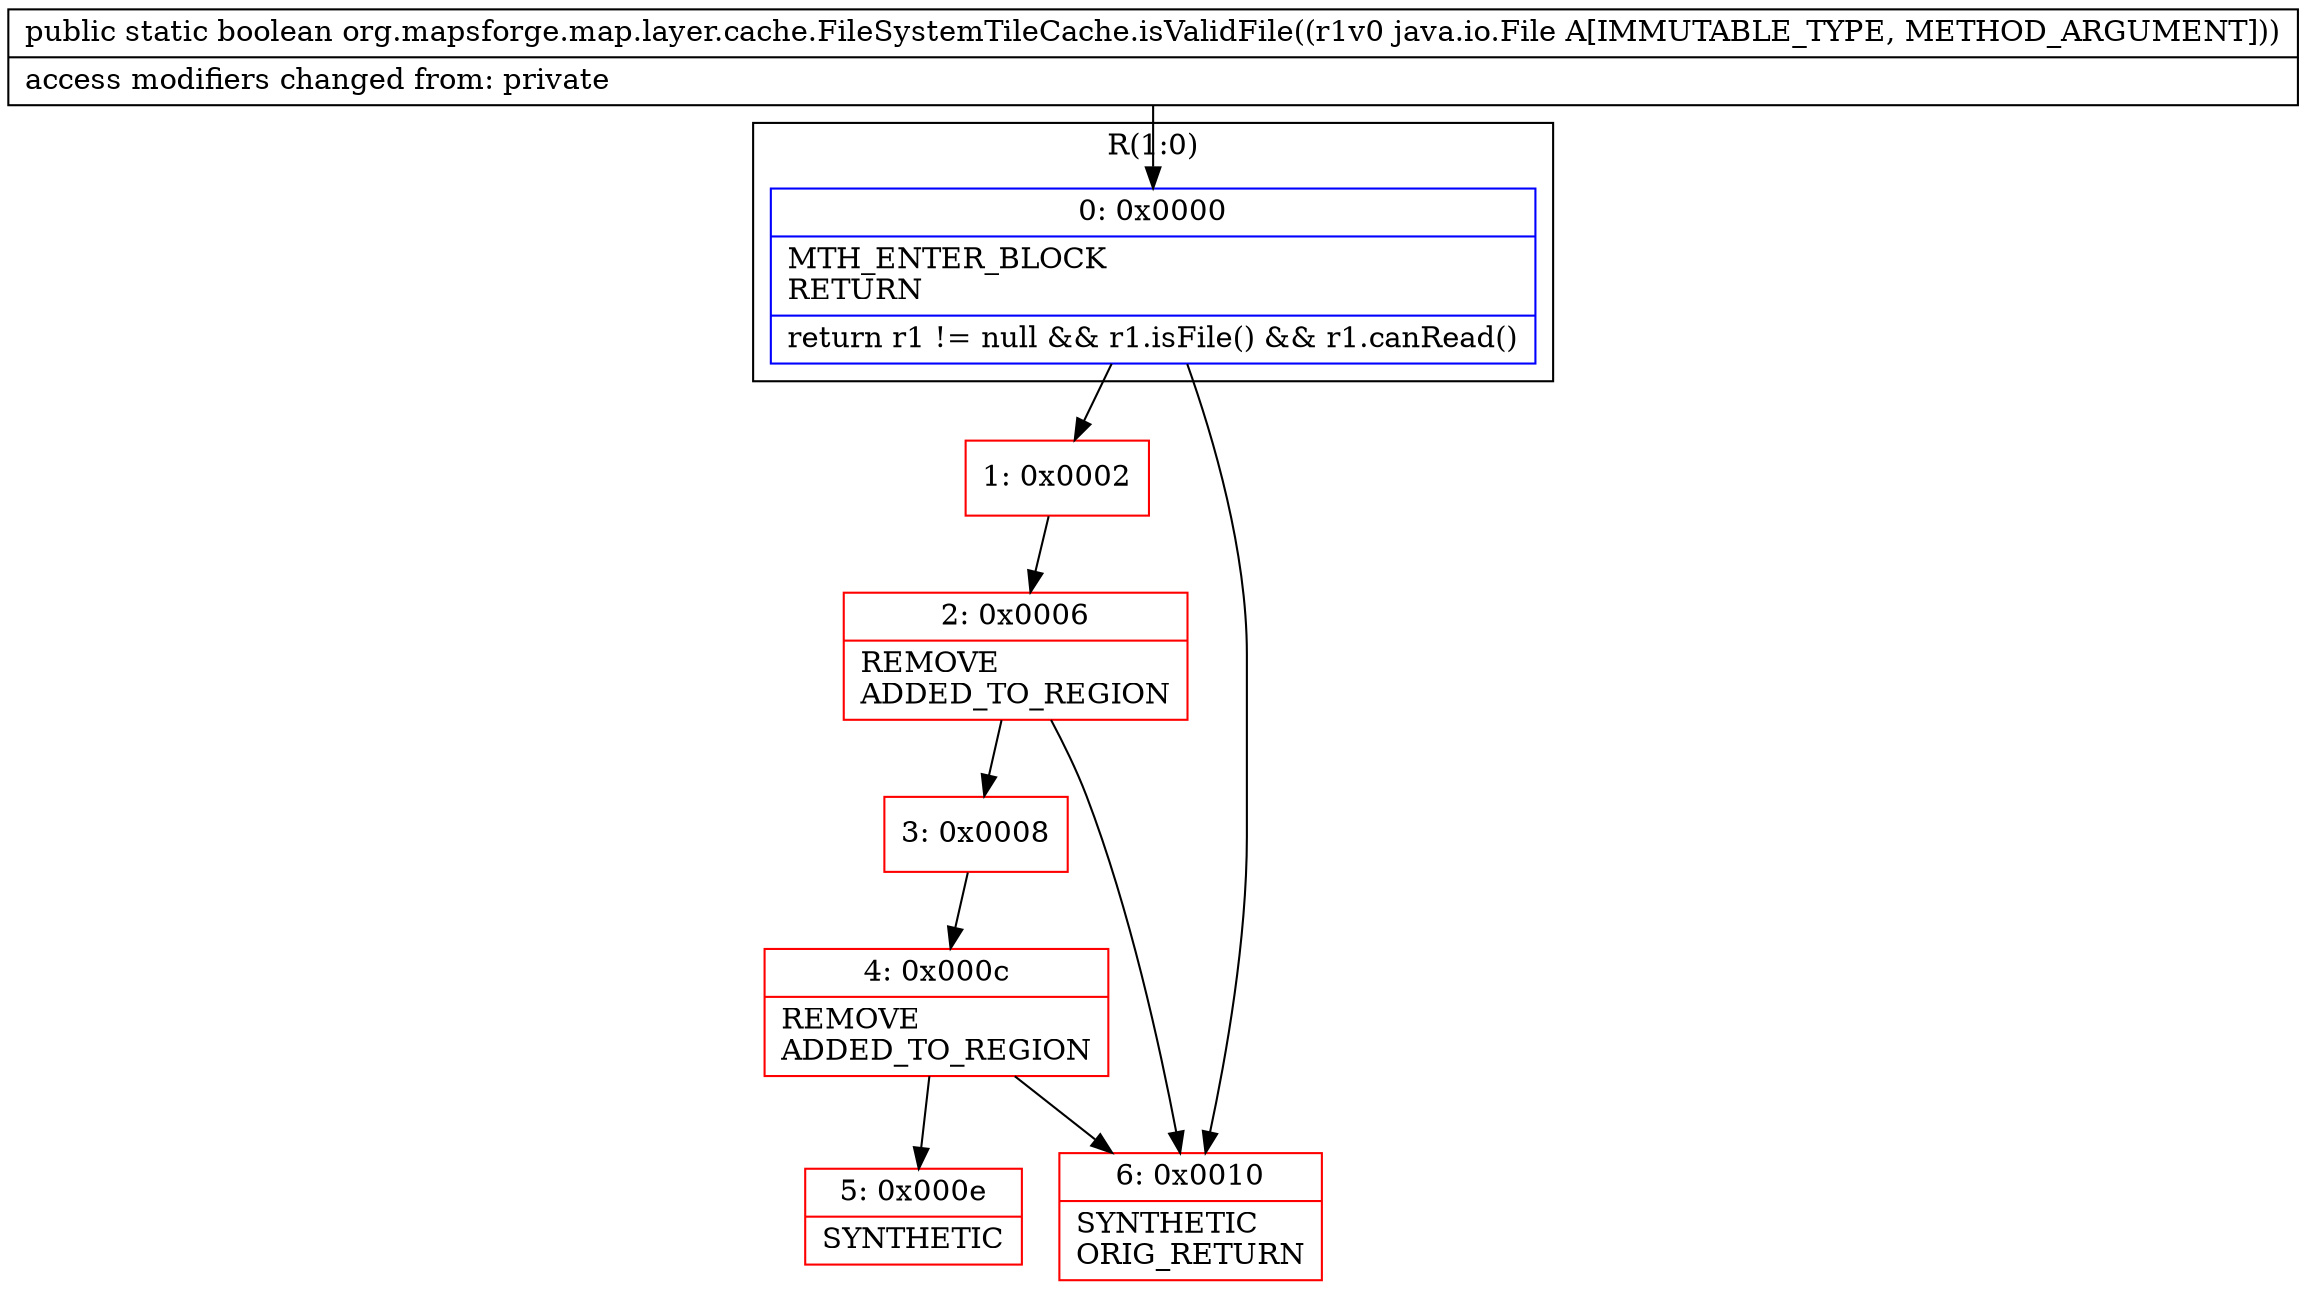 digraph "CFG fororg.mapsforge.map.layer.cache.FileSystemTileCache.isValidFile(Ljava\/io\/File;)Z" {
subgraph cluster_Region_1399364412 {
label = "R(1:0)";
node [shape=record,color=blue];
Node_0 [shape=record,label="{0\:\ 0x0000|MTH_ENTER_BLOCK\lRETURN\l|return r1 != null && r1.isFile() && r1.canRead()\l}"];
}
Node_1 [shape=record,color=red,label="{1\:\ 0x0002}"];
Node_2 [shape=record,color=red,label="{2\:\ 0x0006|REMOVE\lADDED_TO_REGION\l}"];
Node_3 [shape=record,color=red,label="{3\:\ 0x0008}"];
Node_4 [shape=record,color=red,label="{4\:\ 0x000c|REMOVE\lADDED_TO_REGION\l}"];
Node_5 [shape=record,color=red,label="{5\:\ 0x000e|SYNTHETIC\l}"];
Node_6 [shape=record,color=red,label="{6\:\ 0x0010|SYNTHETIC\lORIG_RETURN\l}"];
MethodNode[shape=record,label="{public static boolean org.mapsforge.map.layer.cache.FileSystemTileCache.isValidFile((r1v0 java.io.File A[IMMUTABLE_TYPE, METHOD_ARGUMENT]))  | access modifiers changed from: private\l}"];
MethodNode -> Node_0;
Node_0 -> Node_1;
Node_0 -> Node_6;
Node_1 -> Node_2;
Node_2 -> Node_3;
Node_2 -> Node_6;
Node_3 -> Node_4;
Node_4 -> Node_5;
Node_4 -> Node_6;
}


